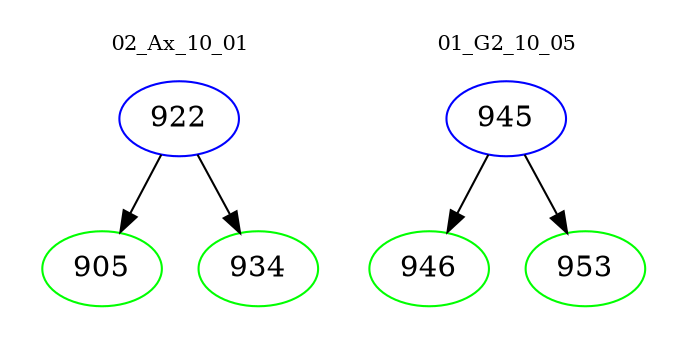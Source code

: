 digraph{
subgraph cluster_0 {
color = white
label = "02_Ax_10_01";
fontsize=10;
T0_922 [label="922", color="blue"]
T0_922 -> T0_905 [color="black"]
T0_905 [label="905", color="green"]
T0_922 -> T0_934 [color="black"]
T0_934 [label="934", color="green"]
}
subgraph cluster_1 {
color = white
label = "01_G2_10_05";
fontsize=10;
T1_945 [label="945", color="blue"]
T1_945 -> T1_946 [color="black"]
T1_946 [label="946", color="green"]
T1_945 -> T1_953 [color="black"]
T1_953 [label="953", color="green"]
}
}
